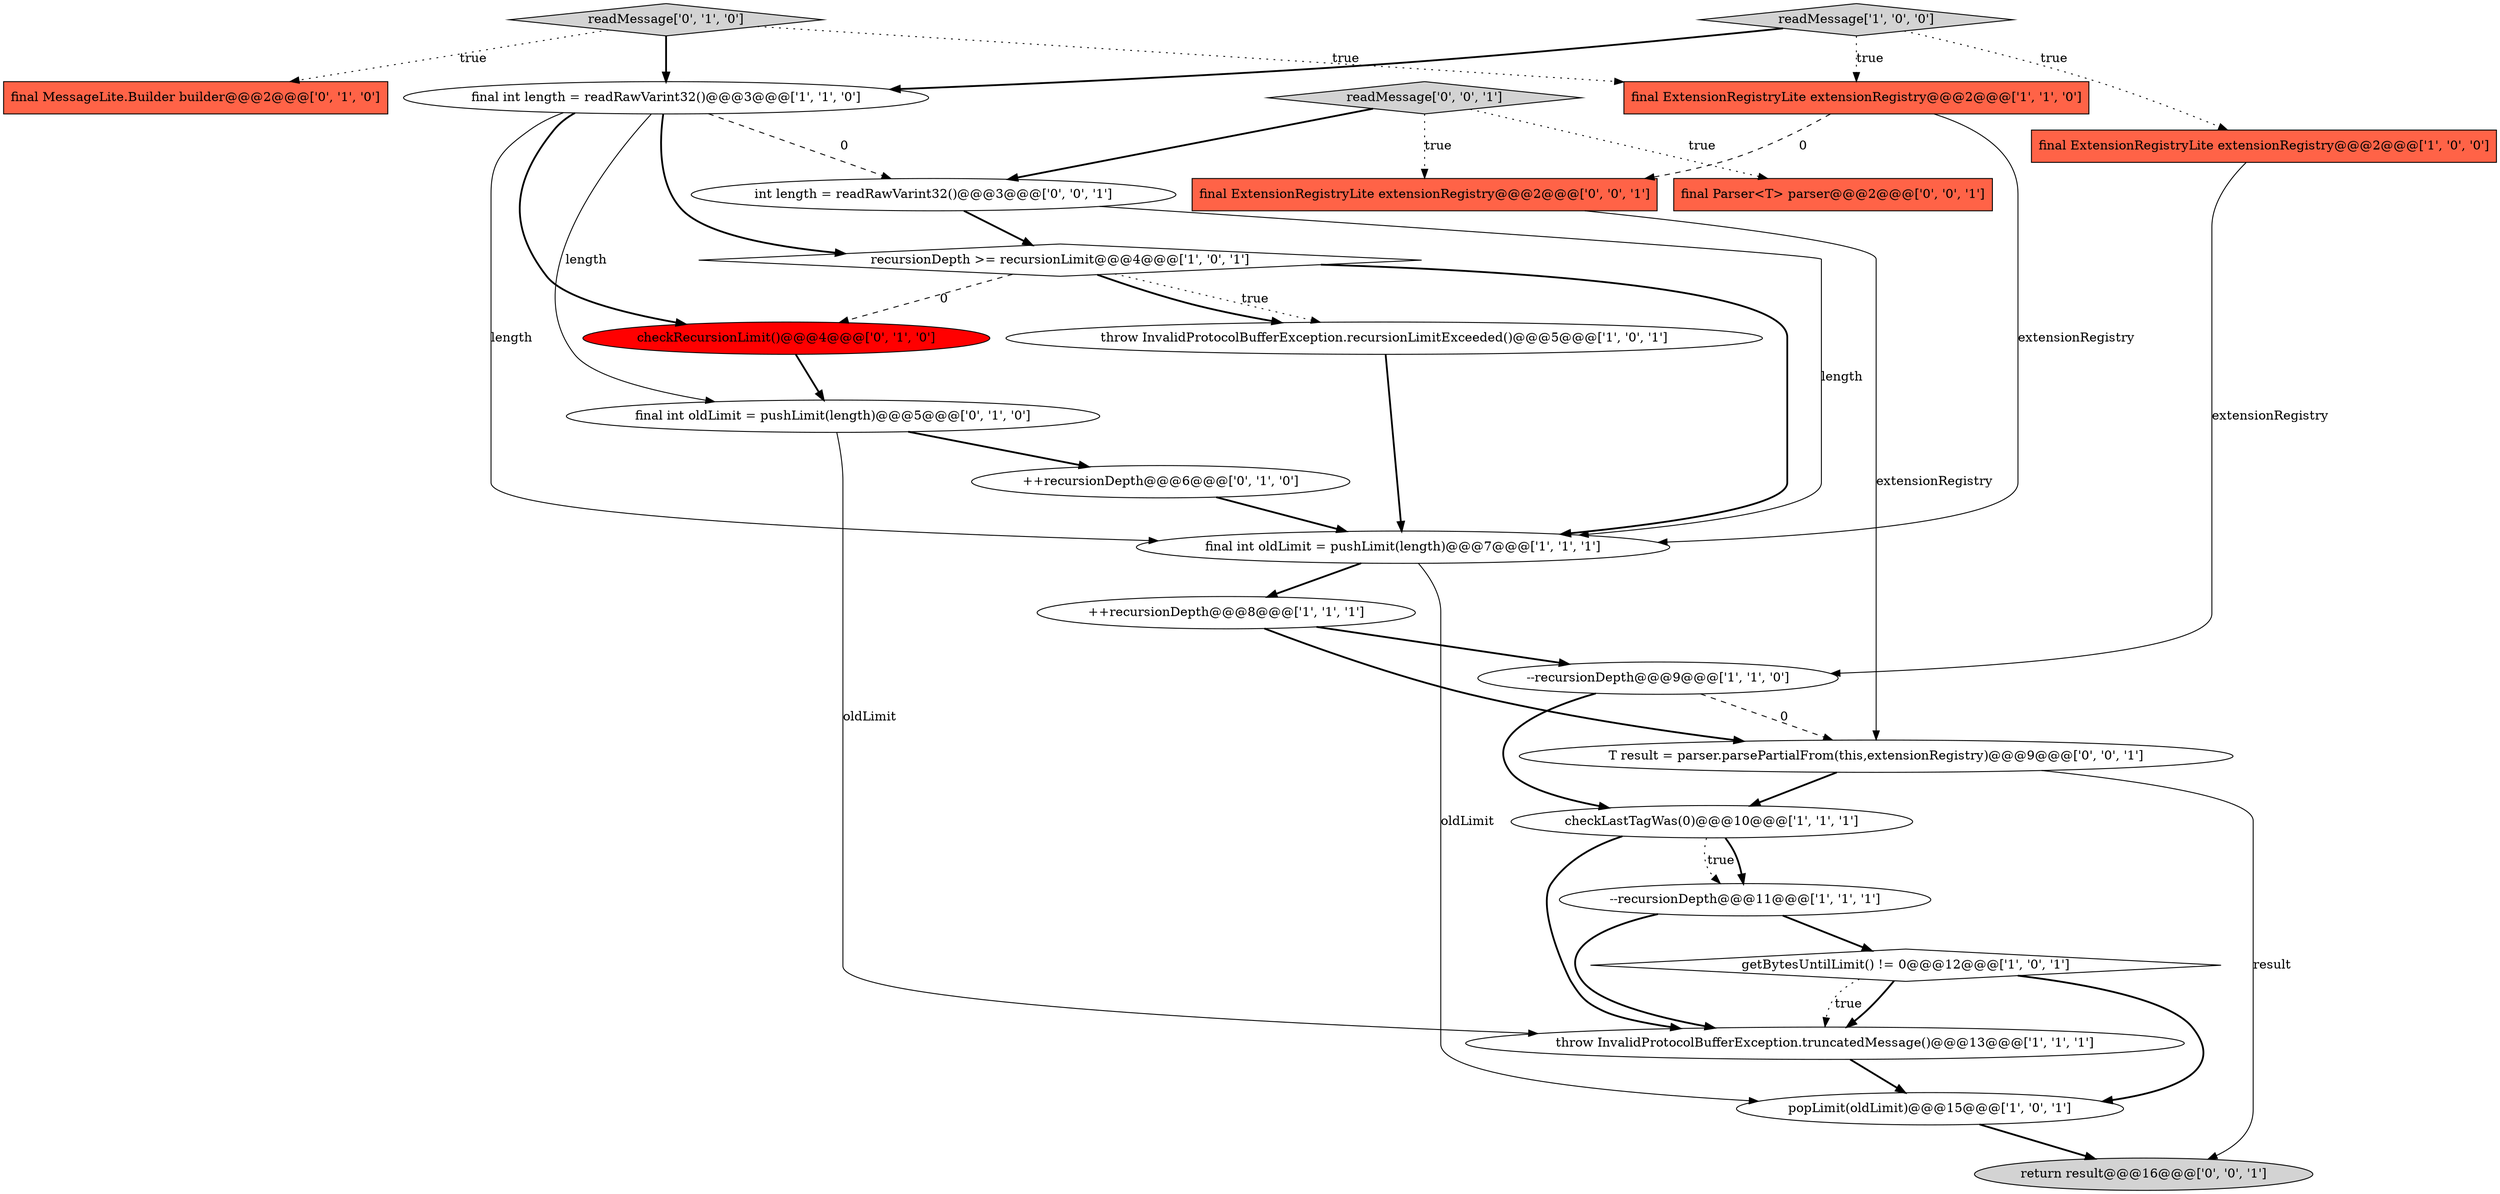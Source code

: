 digraph {
3 [style = filled, label = "final ExtensionRegistryLite extensionRegistry@@@2@@@['1', '0', '0']", fillcolor = tomato, shape = box image = "AAA0AAABBB1BBB"];
5 [style = filled, label = "recursionDepth >= recursionLimit@@@4@@@['1', '0', '1']", fillcolor = white, shape = diamond image = "AAA0AAABBB1BBB"];
7 [style = filled, label = "final int oldLimit = pushLimit(length)@@@7@@@['1', '1', '1']", fillcolor = white, shape = ellipse image = "AAA0AAABBB1BBB"];
22 [style = filled, label = "return result@@@16@@@['0', '0', '1']", fillcolor = lightgray, shape = ellipse image = "AAA0AAABBB3BBB"];
23 [style = filled, label = "T result = parser.parsePartialFrom(this,extensionRegistry)@@@9@@@['0', '0', '1']", fillcolor = white, shape = ellipse image = "AAA0AAABBB3BBB"];
13 [style = filled, label = "readMessage['1', '0', '0']", fillcolor = lightgray, shape = diamond image = "AAA0AAABBB1BBB"];
2 [style = filled, label = "getBytesUntilLimit() != 0@@@12@@@['1', '0', '1']", fillcolor = white, shape = diamond image = "AAA0AAABBB1BBB"];
6 [style = filled, label = "--recursionDepth@@@9@@@['1', '1', '0']", fillcolor = white, shape = ellipse image = "AAA0AAABBB1BBB"];
8 [style = filled, label = "final int length = readRawVarint32()@@@3@@@['1', '1', '0']", fillcolor = white, shape = ellipse image = "AAA0AAABBB1BBB"];
20 [style = filled, label = "int length = readRawVarint32()@@@3@@@['0', '0', '1']", fillcolor = white, shape = ellipse image = "AAA0AAABBB3BBB"];
9 [style = filled, label = "final ExtensionRegistryLite extensionRegistry@@@2@@@['1', '1', '0']", fillcolor = tomato, shape = box image = "AAA0AAABBB1BBB"];
15 [style = filled, label = "checkRecursionLimit()@@@4@@@['0', '1', '0']", fillcolor = red, shape = ellipse image = "AAA1AAABBB2BBB"];
18 [style = filled, label = "final MessageLite.Builder builder@@@2@@@['0', '1', '0']", fillcolor = tomato, shape = box image = "AAA0AAABBB2BBB"];
0 [style = filled, label = "throw InvalidProtocolBufferException.recursionLimitExceeded()@@@5@@@['1', '0', '1']", fillcolor = white, shape = ellipse image = "AAA0AAABBB1BBB"];
4 [style = filled, label = "popLimit(oldLimit)@@@15@@@['1', '0', '1']", fillcolor = white, shape = ellipse image = "AAA0AAABBB1BBB"];
17 [style = filled, label = "++recursionDepth@@@6@@@['0', '1', '0']", fillcolor = white, shape = ellipse image = "AAA0AAABBB2BBB"];
21 [style = filled, label = "readMessage['0', '0', '1']", fillcolor = lightgray, shape = diamond image = "AAA0AAABBB3BBB"];
24 [style = filled, label = "final ExtensionRegistryLite extensionRegistry@@@2@@@['0', '0', '1']", fillcolor = tomato, shape = box image = "AAA0AAABBB3BBB"];
1 [style = filled, label = "checkLastTagWas(0)@@@10@@@['1', '1', '1']", fillcolor = white, shape = ellipse image = "AAA0AAABBB1BBB"];
14 [style = filled, label = "readMessage['0', '1', '0']", fillcolor = lightgray, shape = diamond image = "AAA0AAABBB2BBB"];
16 [style = filled, label = "final int oldLimit = pushLimit(length)@@@5@@@['0', '1', '0']", fillcolor = white, shape = ellipse image = "AAA0AAABBB2BBB"];
10 [style = filled, label = "--recursionDepth@@@11@@@['1', '1', '1']", fillcolor = white, shape = ellipse image = "AAA0AAABBB1BBB"];
19 [style = filled, label = "final Parser<T> parser@@@2@@@['0', '0', '1']", fillcolor = tomato, shape = box image = "AAA0AAABBB3BBB"];
11 [style = filled, label = "++recursionDepth@@@8@@@['1', '1', '1']", fillcolor = white, shape = ellipse image = "AAA0AAABBB1BBB"];
12 [style = filled, label = "throw InvalidProtocolBufferException.truncatedMessage()@@@13@@@['1', '1', '1']", fillcolor = white, shape = ellipse image = "AAA0AAABBB1BBB"];
7->4 [style = solid, label="oldLimit"];
24->23 [style = solid, label="extensionRegistry"];
7->11 [style = bold, label=""];
1->10 [style = dotted, label="true"];
8->15 [style = bold, label=""];
13->3 [style = dotted, label="true"];
9->24 [style = dashed, label="0"];
11->6 [style = bold, label=""];
8->20 [style = dashed, label="0"];
5->0 [style = dotted, label="true"];
16->17 [style = bold, label=""];
16->12 [style = solid, label="oldLimit"];
15->16 [style = bold, label=""];
2->4 [style = bold, label=""];
8->7 [style = solid, label="length"];
2->12 [style = bold, label=""];
20->5 [style = bold, label=""];
0->7 [style = bold, label=""];
17->7 [style = bold, label=""];
6->1 [style = bold, label=""];
21->20 [style = bold, label=""];
8->5 [style = bold, label=""];
5->0 [style = bold, label=""];
12->4 [style = bold, label=""];
21->24 [style = dotted, label="true"];
23->22 [style = solid, label="result"];
10->12 [style = bold, label=""];
21->19 [style = dotted, label="true"];
3->6 [style = solid, label="extensionRegistry"];
1->12 [style = bold, label=""];
2->12 [style = dotted, label="true"];
23->1 [style = bold, label=""];
8->16 [style = solid, label="length"];
5->7 [style = bold, label=""];
10->2 [style = bold, label=""];
14->8 [style = bold, label=""];
14->9 [style = dotted, label="true"];
20->7 [style = solid, label="length"];
13->8 [style = bold, label=""];
5->15 [style = dashed, label="0"];
1->10 [style = bold, label=""];
11->23 [style = bold, label=""];
4->22 [style = bold, label=""];
14->18 [style = dotted, label="true"];
6->23 [style = dashed, label="0"];
9->7 [style = solid, label="extensionRegistry"];
13->9 [style = dotted, label="true"];
}
